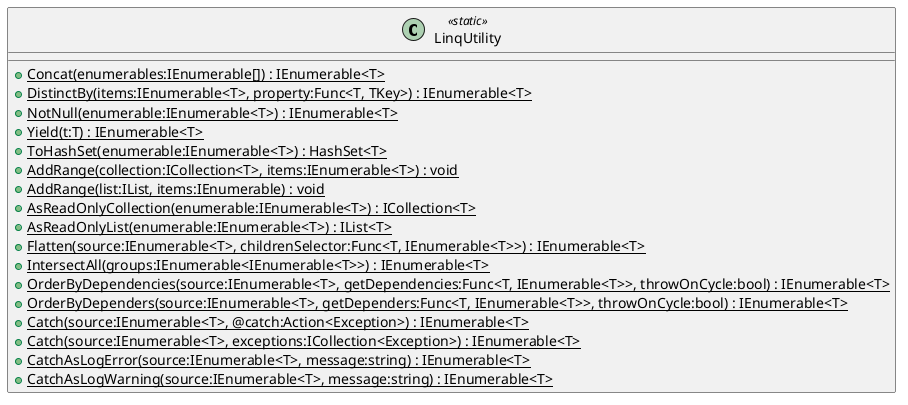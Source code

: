 @startuml
class LinqUtility <<static>> {
    + {static} Concat(enumerables:IEnumerable[]) : IEnumerable<T>
    + {static} DistinctBy(items:IEnumerable<T>, property:Func<T, TKey>) : IEnumerable<T>
    + {static} NotNull(enumerable:IEnumerable<T>) : IEnumerable<T>
    + {static} Yield(t:T) : IEnumerable<T>
    + {static} ToHashSet(enumerable:IEnumerable<T>) : HashSet<T>
    + {static} AddRange(collection:ICollection<T>, items:IEnumerable<T>) : void
    + {static} AddRange(list:IList, items:IEnumerable) : void
    + {static} AsReadOnlyCollection(enumerable:IEnumerable<T>) : ICollection<T>
    + {static} AsReadOnlyList(enumerable:IEnumerable<T>) : IList<T>
    + {static} Flatten(source:IEnumerable<T>, childrenSelector:Func<T, IEnumerable<T>>) : IEnumerable<T>
    + {static} IntersectAll(groups:IEnumerable<IEnumerable<T>>) : IEnumerable<T>
    + {static} OrderByDependencies(source:IEnumerable<T>, getDependencies:Func<T, IEnumerable<T>>, throwOnCycle:bool) : IEnumerable<T>
    + {static} OrderByDependers(source:IEnumerable<T>, getDependers:Func<T, IEnumerable<T>>, throwOnCycle:bool) : IEnumerable<T>
    + {static} Catch(source:IEnumerable<T>, @catch:Action<Exception>) : IEnumerable<T>
    + {static} Catch(source:IEnumerable<T>, exceptions:ICollection<Exception>) : IEnumerable<T>
    + {static} CatchAsLogError(source:IEnumerable<T>, message:string) : IEnumerable<T>
    + {static} CatchAsLogWarning(source:IEnumerable<T>, message:string) : IEnumerable<T>
}
@enduml
